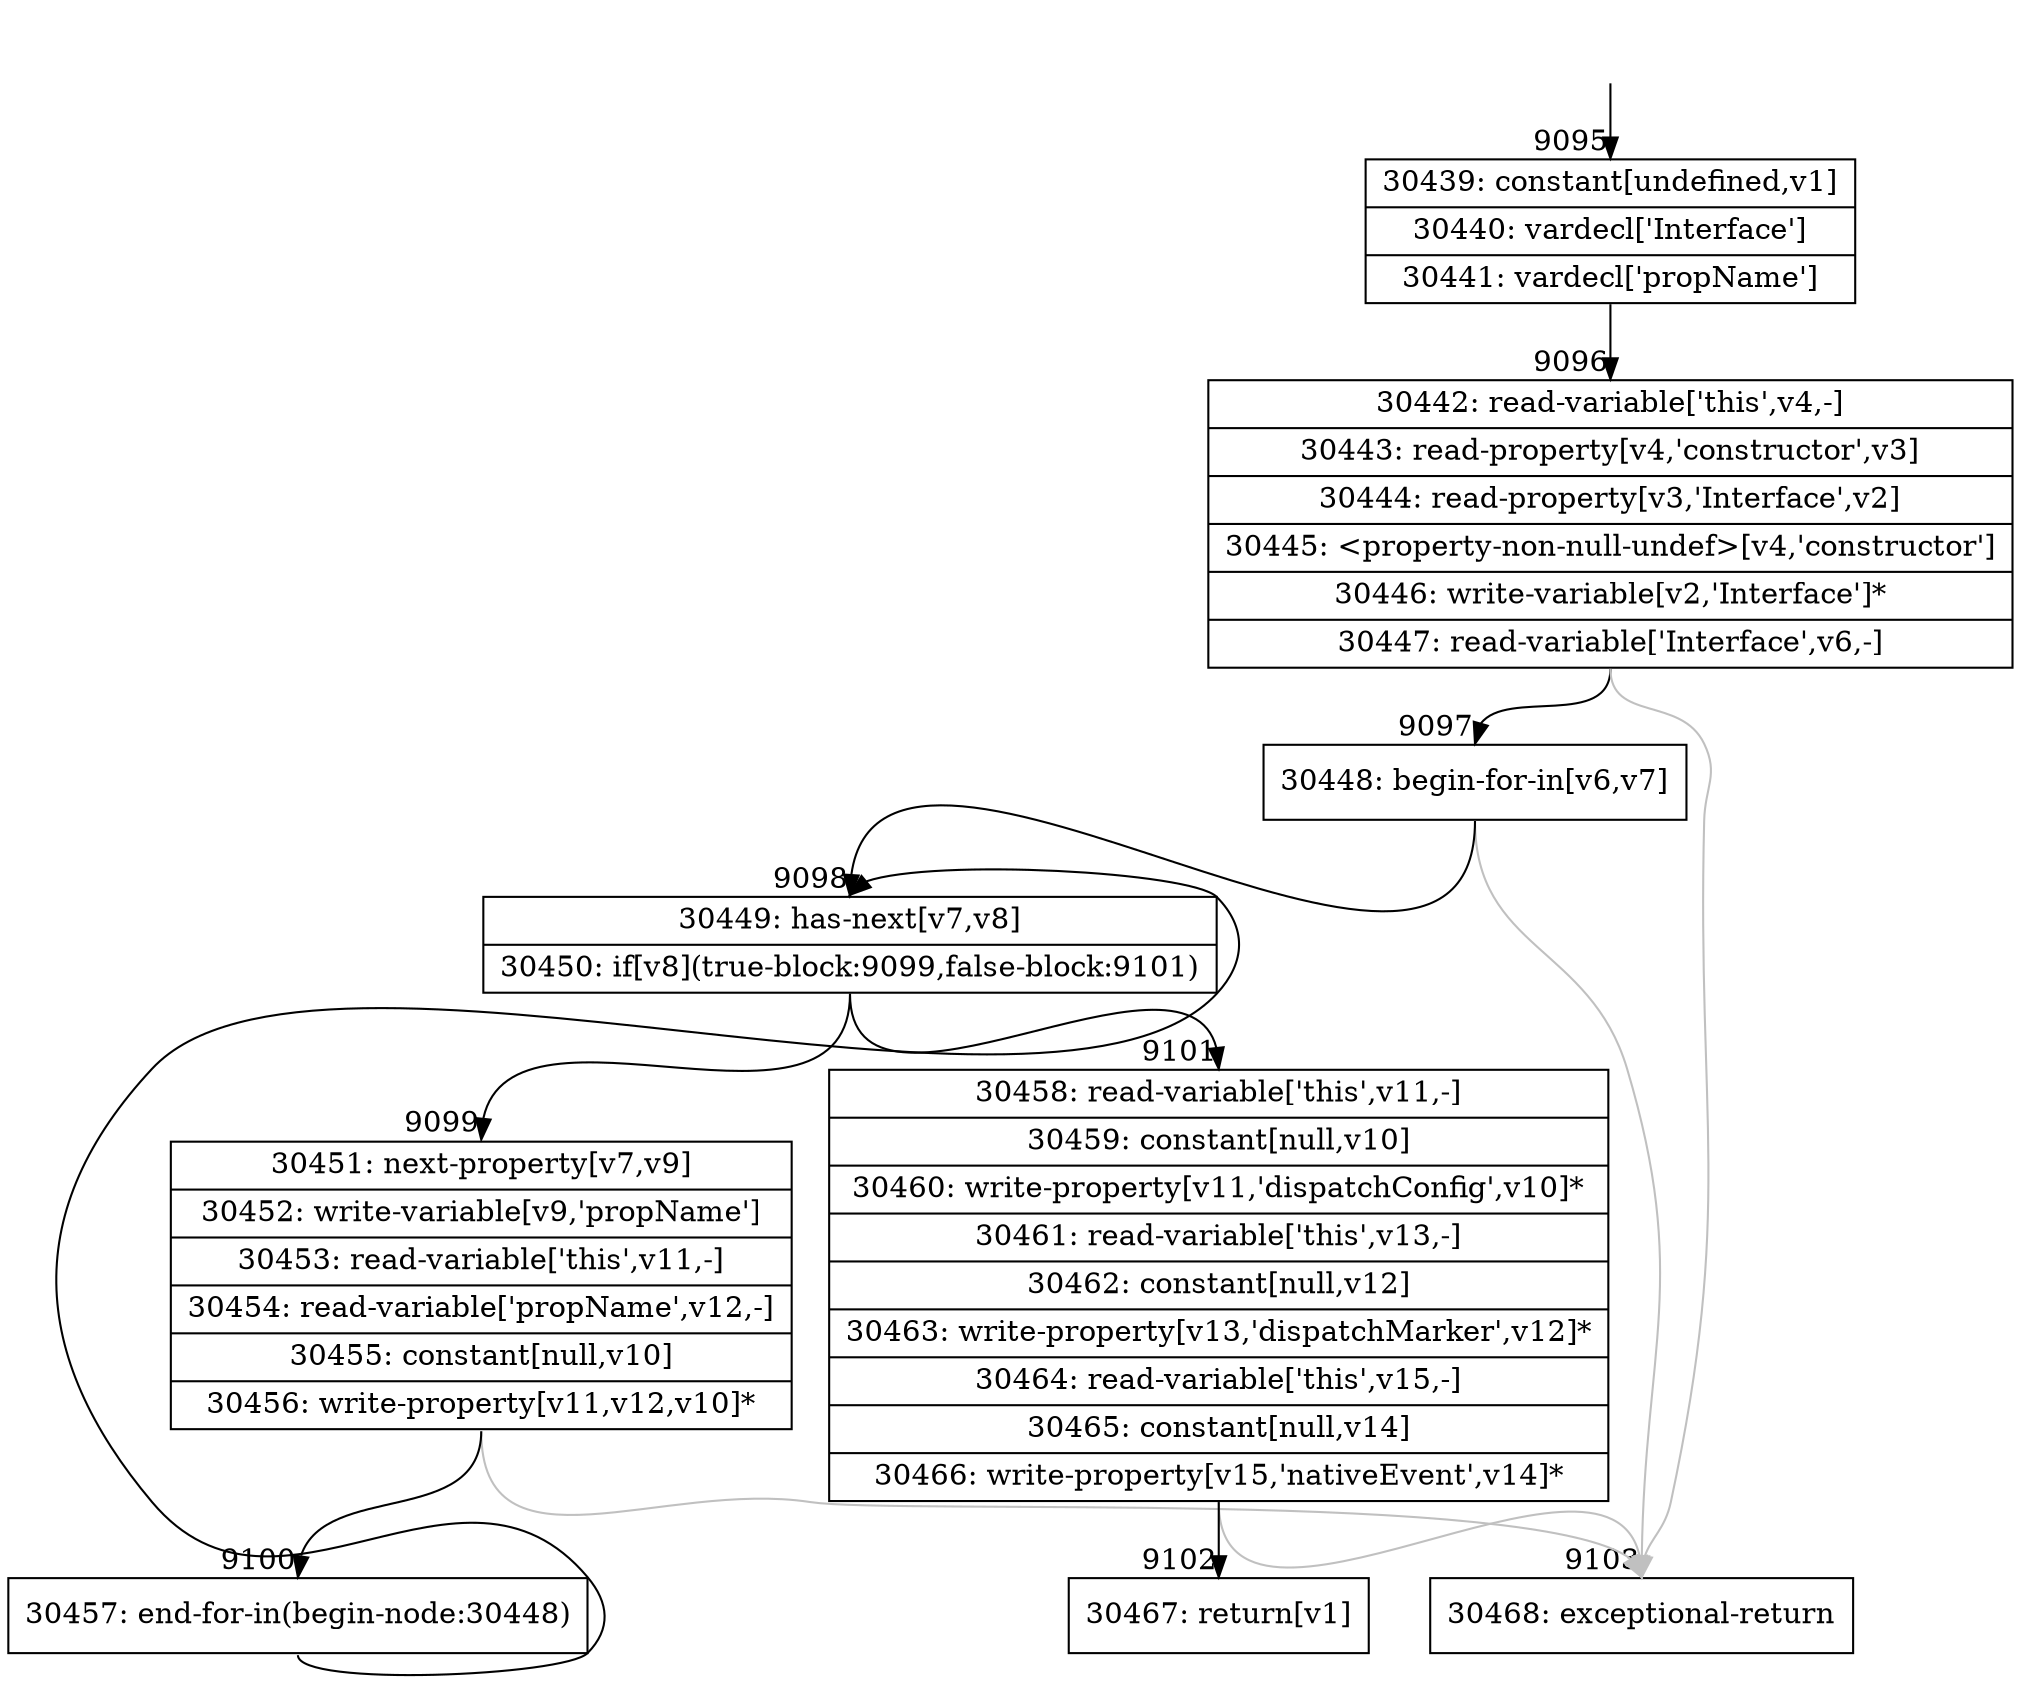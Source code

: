 digraph {
rankdir="TD"
BB_entry659[shape=none,label=""];
BB_entry659 -> BB9095 [tailport=s, headport=n, headlabel="    9095"]
BB9095 [shape=record label="{30439: constant[undefined,v1]|30440: vardecl['Interface']|30441: vardecl['propName']}" ] 
BB9095 -> BB9096 [tailport=s, headport=n, headlabel="      9096"]
BB9096 [shape=record label="{30442: read-variable['this',v4,-]|30443: read-property[v4,'constructor',v3]|30444: read-property[v3,'Interface',v2]|30445: \<property-non-null-undef\>[v4,'constructor']|30446: write-variable[v2,'Interface']*|30447: read-variable['Interface',v6,-]}" ] 
BB9096 -> BB9097 [tailport=s, headport=n, headlabel="      9097"]
BB9096 -> BB9103 [tailport=s, headport=n, color=gray, headlabel="      9103"]
BB9097 [shape=record label="{30448: begin-for-in[v6,v7]}" ] 
BB9097 -> BB9098 [tailport=s, headport=n, headlabel="      9098"]
BB9097 -> BB9103 [tailport=s, headport=n, color=gray]
BB9098 [shape=record label="{30449: has-next[v7,v8]|30450: if[v8](true-block:9099,false-block:9101)}" ] 
BB9098 -> BB9099 [tailport=s, headport=n, headlabel="      9099"]
BB9098 -> BB9101 [tailport=s, headport=n, headlabel="      9101"]
BB9099 [shape=record label="{30451: next-property[v7,v9]|30452: write-variable[v9,'propName']|30453: read-variable['this',v11,-]|30454: read-variable['propName',v12,-]|30455: constant[null,v10]|30456: write-property[v11,v12,v10]*}" ] 
BB9099 -> BB9100 [tailport=s, headport=n, headlabel="      9100"]
BB9099 -> BB9103 [tailport=s, headport=n, color=gray]
BB9100 [shape=record label="{30457: end-for-in(begin-node:30448)}" ] 
BB9100 -> BB9098 [tailport=s, headport=n]
BB9101 [shape=record label="{30458: read-variable['this',v11,-]|30459: constant[null,v10]|30460: write-property[v11,'dispatchConfig',v10]*|30461: read-variable['this',v13,-]|30462: constant[null,v12]|30463: write-property[v13,'dispatchMarker',v12]*|30464: read-variable['this',v15,-]|30465: constant[null,v14]|30466: write-property[v15,'nativeEvent',v14]*}" ] 
BB9101 -> BB9102 [tailport=s, headport=n, headlabel="      9102"]
BB9101 -> BB9103 [tailport=s, headport=n, color=gray]
BB9102 [shape=record label="{30467: return[v1]}" ] 
BB9103 [shape=record label="{30468: exceptional-return}" ] 
//#$~ 16056
}
